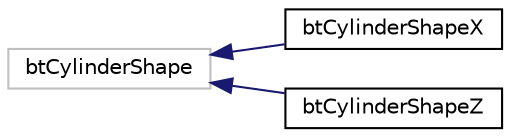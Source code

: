 digraph "Graphical Class Hierarchy"
{
  edge [fontname="Helvetica",fontsize="10",labelfontname="Helvetica",labelfontsize="10"];
  node [fontname="Helvetica",fontsize="10",shape=record];
  rankdir="LR";
  Node1 [label="btCylinderShape",height=0.2,width=0.4,color="grey75", fillcolor="white", style="filled"];
  Node1 -> Node2 [dir="back",color="midnightblue",fontsize="10",style="solid",fontname="Helvetica"];
  Node2 [label="btCylinderShapeX",height=0.2,width=0.4,color="black", fillcolor="white", style="filled",URL="$classbt_cylinder_shape_x.html"];
  Node1 -> Node3 [dir="back",color="midnightblue",fontsize="10",style="solid",fontname="Helvetica"];
  Node3 [label="btCylinderShapeZ",height=0.2,width=0.4,color="black", fillcolor="white", style="filled",URL="$classbt_cylinder_shape_z.html"];
}
